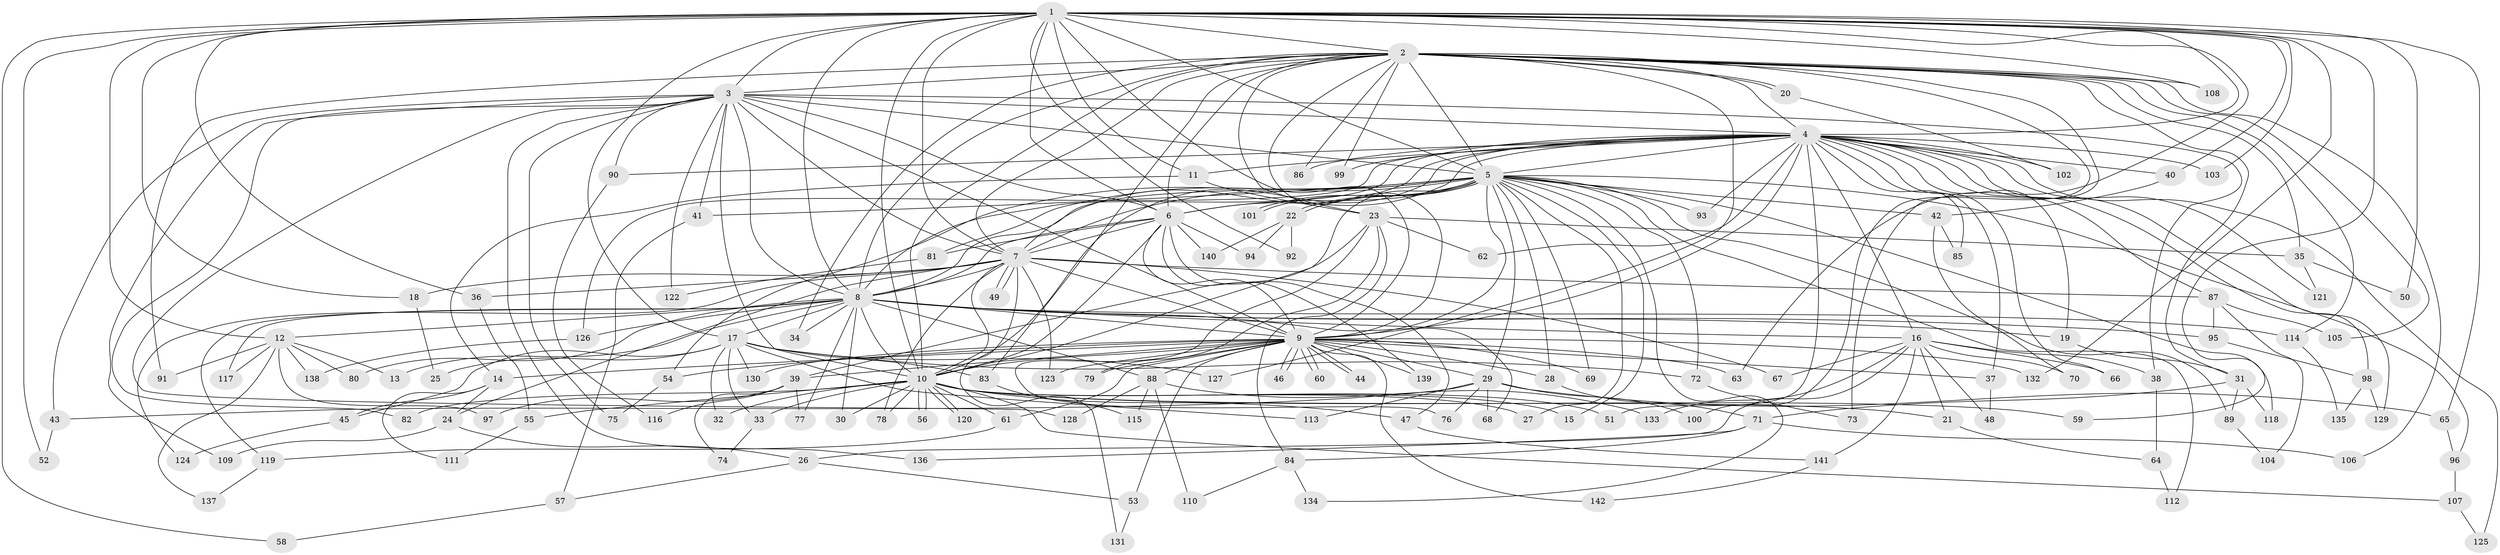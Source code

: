 // coarse degree distribution, {24: 0.008771929824561403, 25: 0.017543859649122806, 37: 0.008771929824561403, 35: 0.008771929824561403, 29: 0.008771929824561403, 13: 0.008771929824561403, 18: 0.008771929824561403, 21: 0.008771929824561403, 4: 0.05263157894736842, 8: 0.017543859649122806, 2: 0.5087719298245614, 7: 0.008771929824561403, 11: 0.008771929824561403, 3: 0.23684210526315788, 5: 0.02631578947368421, 9: 0.008771929824561403, 6: 0.017543859649122806, 1: 0.03508771929824561}
// Generated by graph-tools (version 1.1) at 2025/51/02/27/25 19:51:44]
// undirected, 142 vertices, 309 edges
graph export_dot {
graph [start="1"]
  node [color=gray90,style=filled];
  1;
  2;
  3;
  4;
  5;
  6;
  7;
  8;
  9;
  10;
  11;
  12;
  13;
  14;
  15;
  16;
  17;
  18;
  19;
  20;
  21;
  22;
  23;
  24;
  25;
  26;
  27;
  28;
  29;
  30;
  31;
  32;
  33;
  34;
  35;
  36;
  37;
  38;
  39;
  40;
  41;
  42;
  43;
  44;
  45;
  46;
  47;
  48;
  49;
  50;
  51;
  52;
  53;
  54;
  55;
  56;
  57;
  58;
  59;
  60;
  61;
  62;
  63;
  64;
  65;
  66;
  67;
  68;
  69;
  70;
  71;
  72;
  73;
  74;
  75;
  76;
  77;
  78;
  79;
  80;
  81;
  82;
  83;
  84;
  85;
  86;
  87;
  88;
  89;
  90;
  91;
  92;
  93;
  94;
  95;
  96;
  97;
  98;
  99;
  100;
  101;
  102;
  103;
  104;
  105;
  106;
  107;
  108;
  109;
  110;
  111;
  112;
  113;
  114;
  115;
  116;
  117;
  118;
  119;
  120;
  121;
  122;
  123;
  124;
  125;
  126;
  127;
  128;
  129;
  130;
  131;
  132;
  133;
  134;
  135;
  136;
  137;
  138;
  139;
  140;
  141;
  142;
  1 -- 2;
  1 -- 3;
  1 -- 4;
  1 -- 5;
  1 -- 6;
  1 -- 7;
  1 -- 8;
  1 -- 9;
  1 -- 10;
  1 -- 11;
  1 -- 12;
  1 -- 17;
  1 -- 18;
  1 -- 36;
  1 -- 40;
  1 -- 50;
  1 -- 52;
  1 -- 58;
  1 -- 59;
  1 -- 63;
  1 -- 65;
  1 -- 92;
  1 -- 103;
  1 -- 108;
  1 -- 132;
  2 -- 3;
  2 -- 4;
  2 -- 5;
  2 -- 6;
  2 -- 7;
  2 -- 8;
  2 -- 9;
  2 -- 10;
  2 -- 20;
  2 -- 20;
  2 -- 23;
  2 -- 31;
  2 -- 34;
  2 -- 35;
  2 -- 73;
  2 -- 83;
  2 -- 86;
  2 -- 91;
  2 -- 99;
  2 -- 100;
  2 -- 105;
  2 -- 106;
  2 -- 108;
  2 -- 114;
  2 -- 127;
  3 -- 4;
  3 -- 5;
  3 -- 6;
  3 -- 7;
  3 -- 8;
  3 -- 9;
  3 -- 10;
  3 -- 38;
  3 -- 41;
  3 -- 43;
  3 -- 75;
  3 -- 82;
  3 -- 90;
  3 -- 109;
  3 -- 122;
  3 -- 128;
  3 -- 136;
  4 -- 5;
  4 -- 6;
  4 -- 7;
  4 -- 8;
  4 -- 9;
  4 -- 10;
  4 -- 11;
  4 -- 16;
  4 -- 19;
  4 -- 37;
  4 -- 40;
  4 -- 51;
  4 -- 62;
  4 -- 66;
  4 -- 85;
  4 -- 86;
  4 -- 87;
  4 -- 90;
  4 -- 93;
  4 -- 98;
  4 -- 99;
  4 -- 102;
  4 -- 103;
  4 -- 121;
  4 -- 125;
  4 -- 126;
  4 -- 129;
  5 -- 6;
  5 -- 7;
  5 -- 8;
  5 -- 9;
  5 -- 10;
  5 -- 15;
  5 -- 22;
  5 -- 22;
  5 -- 27;
  5 -- 28;
  5 -- 29;
  5 -- 41;
  5 -- 42;
  5 -- 54;
  5 -- 69;
  5 -- 72;
  5 -- 81;
  5 -- 89;
  5 -- 93;
  5 -- 96;
  5 -- 101;
  5 -- 101;
  5 -- 112;
  5 -- 118;
  5 -- 134;
  6 -- 7;
  6 -- 8;
  6 -- 9;
  6 -- 10;
  6 -- 47;
  6 -- 81;
  6 -- 94;
  6 -- 139;
  6 -- 140;
  7 -- 8;
  7 -- 9;
  7 -- 10;
  7 -- 18;
  7 -- 24;
  7 -- 36;
  7 -- 49;
  7 -- 49;
  7 -- 67;
  7 -- 78;
  7 -- 87;
  7 -- 123;
  7 -- 124;
  7 -- 131;
  8 -- 9;
  8 -- 10;
  8 -- 12;
  8 -- 13;
  8 -- 16;
  8 -- 17;
  8 -- 19;
  8 -- 30;
  8 -- 34;
  8 -- 68;
  8 -- 77;
  8 -- 80;
  8 -- 88;
  8 -- 95;
  8 -- 114;
  8 -- 117;
  8 -- 119;
  8 -- 126;
  9 -- 10;
  9 -- 14;
  9 -- 28;
  9 -- 29;
  9 -- 37;
  9 -- 39;
  9 -- 44;
  9 -- 44;
  9 -- 46;
  9 -- 46;
  9 -- 53;
  9 -- 54;
  9 -- 60;
  9 -- 60;
  9 -- 61;
  9 -- 63;
  9 -- 69;
  9 -- 79;
  9 -- 88;
  9 -- 123;
  9 -- 130;
  9 -- 132;
  9 -- 139;
  9 -- 142;
  10 -- 15;
  10 -- 21;
  10 -- 27;
  10 -- 30;
  10 -- 32;
  10 -- 33;
  10 -- 47;
  10 -- 51;
  10 -- 55;
  10 -- 56;
  10 -- 56;
  10 -- 59;
  10 -- 61;
  10 -- 78;
  10 -- 82;
  10 -- 107;
  10 -- 120;
  10 -- 120;
  11 -- 14;
  11 -- 23;
  12 -- 13;
  12 -- 80;
  12 -- 91;
  12 -- 97;
  12 -- 117;
  12 -- 137;
  12 -- 138;
  14 -- 24;
  14 -- 45;
  14 -- 111;
  16 -- 21;
  16 -- 26;
  16 -- 38;
  16 -- 48;
  16 -- 66;
  16 -- 67;
  16 -- 70;
  16 -- 133;
  16 -- 141;
  17 -- 25;
  17 -- 32;
  17 -- 33;
  17 -- 45;
  17 -- 72;
  17 -- 83;
  17 -- 113;
  17 -- 127;
  17 -- 130;
  18 -- 25;
  19 -- 31;
  20 -- 102;
  21 -- 64;
  22 -- 92;
  22 -- 94;
  22 -- 140;
  23 -- 35;
  23 -- 39;
  23 -- 62;
  23 -- 76;
  23 -- 79;
  23 -- 84;
  24 -- 26;
  24 -- 109;
  26 -- 53;
  26 -- 57;
  28 -- 71;
  29 -- 43;
  29 -- 65;
  29 -- 68;
  29 -- 76;
  29 -- 100;
  29 -- 113;
  31 -- 71;
  31 -- 89;
  31 -- 118;
  33 -- 74;
  35 -- 50;
  35 -- 121;
  36 -- 55;
  37 -- 48;
  38 -- 64;
  39 -- 74;
  39 -- 77;
  39 -- 97;
  39 -- 116;
  40 -- 42;
  41 -- 57;
  42 -- 70;
  42 -- 85;
  43 -- 52;
  45 -- 124;
  47 -- 141;
  53 -- 131;
  54 -- 75;
  55 -- 111;
  57 -- 58;
  61 -- 119;
  64 -- 112;
  65 -- 96;
  71 -- 84;
  71 -- 106;
  71 -- 136;
  72 -- 73;
  81 -- 122;
  83 -- 115;
  84 -- 110;
  84 -- 134;
  87 -- 95;
  87 -- 104;
  87 -- 105;
  88 -- 110;
  88 -- 115;
  88 -- 128;
  88 -- 133;
  89 -- 104;
  90 -- 116;
  95 -- 98;
  96 -- 107;
  98 -- 129;
  98 -- 135;
  107 -- 125;
  114 -- 135;
  119 -- 137;
  126 -- 138;
  141 -- 142;
}
